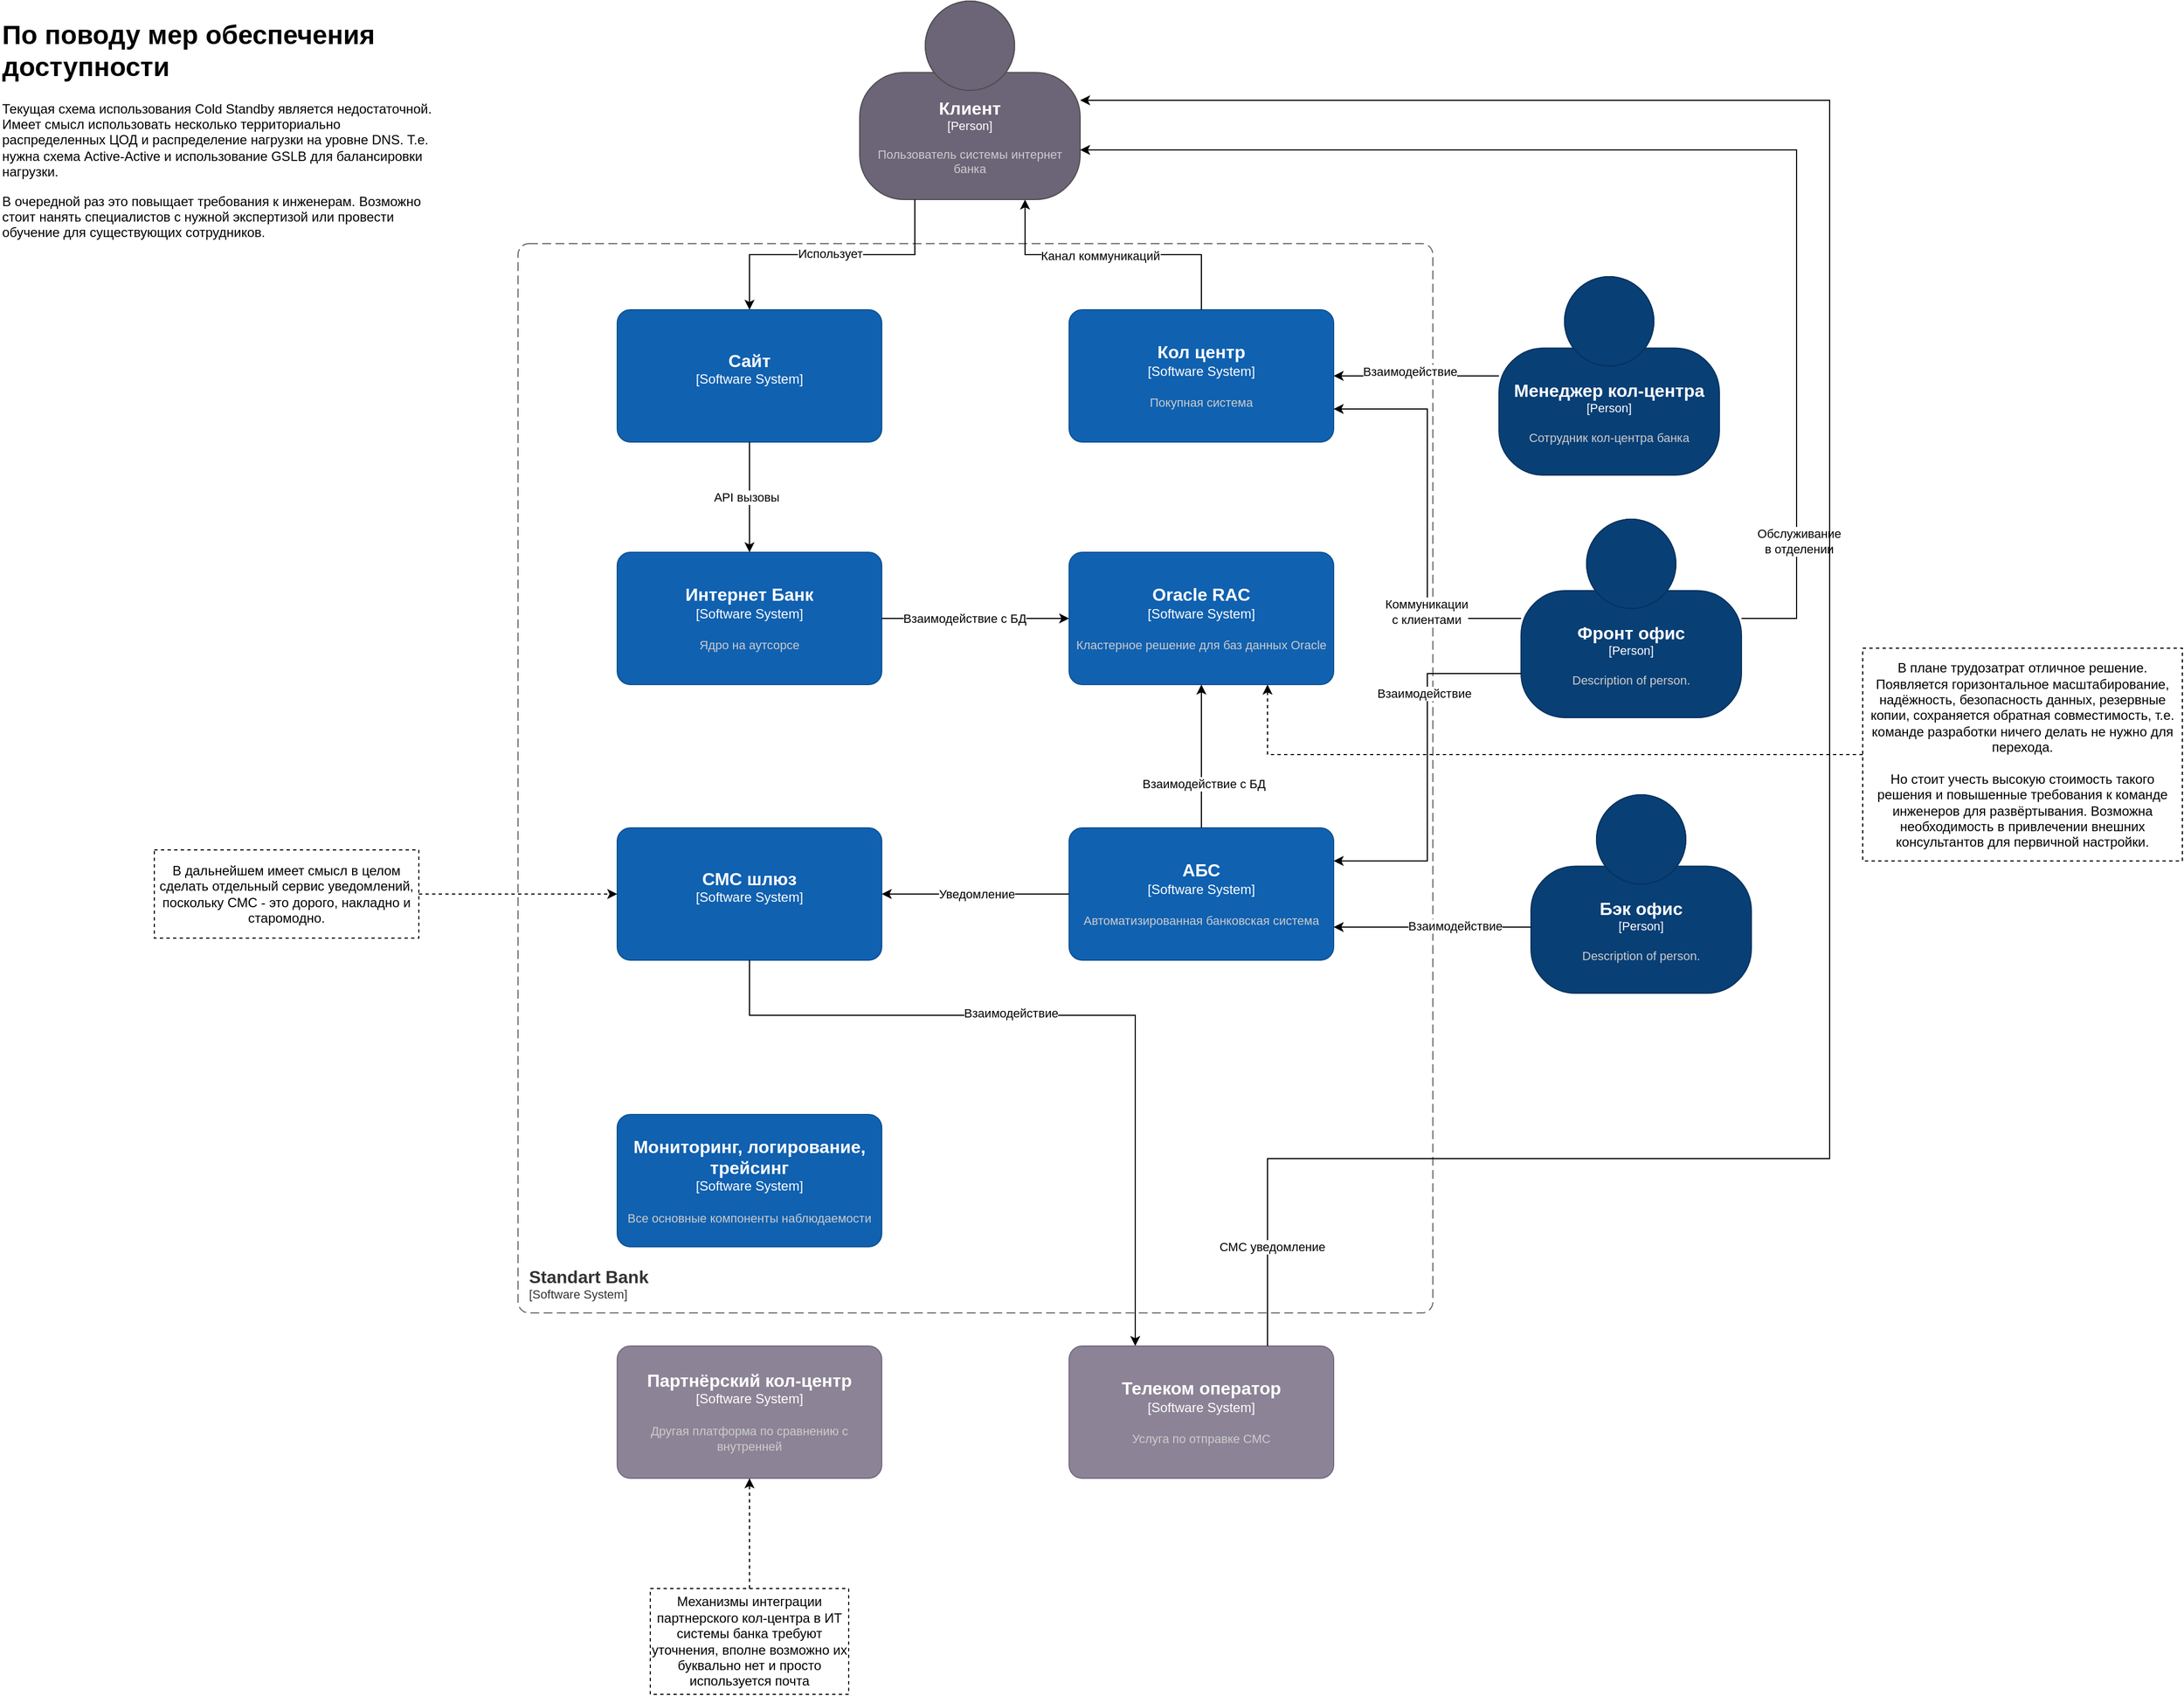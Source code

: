 <mxfile version="26.2.2" pages="2">
  <diagram name="C1" id="rXQmCZFCkTnwYPxRZtzK">
    <mxGraphModel dx="3346" dy="1273" grid="1" gridSize="10" guides="1" tooltips="1" connect="1" arrows="1" fold="1" page="1" pageScale="1" pageWidth="1169" pageHeight="827" math="0" shadow="0">
      <root>
        <mxCell id="0" />
        <mxCell id="1" parent="0" />
        <object placeholders="1" c4Name="Клиент" c4Type="Person" c4Description="Пользователь системы интернет банка" label="&lt;font style=&quot;font-size: 16px&quot;&gt;&lt;b&gt;%c4Name%&lt;/b&gt;&lt;/font&gt;&lt;div&gt;[%c4Type%]&lt;/div&gt;&lt;br&gt;&lt;div&gt;&lt;font style=&quot;font-size: 11px&quot;&gt;&lt;font color=&quot;#cccccc&quot;&gt;%c4Description%&lt;/font&gt;&lt;/div&gt;" id="N7DfTkjICDuPw6HVWsIA-1">
          <mxCell style="html=1;fontSize=11;dashed=0;whiteSpace=wrap;fillColor=#6C6477;strokeColor=#4D4D4D;fontColor=#ffffff;shape=mxgraph.c4.person2;align=center;metaEdit=1;points=[[0.5,0,0],[1,0.5,0],[1,0.75,0],[0.75,1,0],[0.5,1,0],[0.25,1,0],[0,0.75,0],[0,0.5,0]];resizable=0;" vertex="1" parent="1">
            <mxGeometry x="360" y="40" width="200" height="180" as="geometry" />
          </mxCell>
        </object>
        <object placeholders="1" c4Name="Менеджер кол-центра" c4Type="Person" c4Description="Сотрудник кол-центра банка" label="&lt;font style=&quot;font-size: 16px&quot;&gt;&lt;b&gt;%c4Name%&lt;/b&gt;&lt;/font&gt;&lt;div&gt;[%c4Type%]&lt;/div&gt;&lt;br&gt;&lt;div&gt;&lt;font style=&quot;font-size: 11px&quot;&gt;&lt;font color=&quot;#cccccc&quot;&gt;%c4Description%&lt;/font&gt;&lt;/div&gt;" id="N7DfTkjICDuPw6HVWsIA-2">
          <mxCell style="html=1;fontSize=11;dashed=0;whiteSpace=wrap;fillColor=#083F75;strokeColor=#06315C;fontColor=#ffffff;shape=mxgraph.c4.person2;align=center;metaEdit=1;points=[[0.5,0,0],[1,0.5,0],[1,0.75,0],[0.75,1,0],[0.5,1,0],[0.25,1,0],[0,0.75,0],[0,0.5,0]];resizable=0;" vertex="1" parent="1">
            <mxGeometry x="940" y="290" width="200" height="180" as="geometry" />
          </mxCell>
        </object>
        <object placeholders="1" c4Name="Фронт офис" c4Type="Person" c4Description="Description of person." label="&lt;font style=&quot;font-size: 16px&quot;&gt;&lt;b&gt;%c4Name%&lt;/b&gt;&lt;/font&gt;&lt;div&gt;[%c4Type%]&lt;/div&gt;&lt;br&gt;&lt;div&gt;&lt;font style=&quot;font-size: 11px&quot;&gt;&lt;font color=&quot;#cccccc&quot;&gt;%c4Description%&lt;/font&gt;&lt;/div&gt;" id="N7DfTkjICDuPw6HVWsIA-3">
          <mxCell style="html=1;fontSize=11;dashed=0;whiteSpace=wrap;fillColor=#083F75;strokeColor=#06315C;fontColor=#ffffff;shape=mxgraph.c4.person2;align=center;metaEdit=1;points=[[0.5,0,0],[1,0.5,0],[1,0.75,0],[0.75,1,0],[0.5,1,0],[0.25,1,0],[0,0.75,0],[0,0.5,0]];resizable=0;" vertex="1" parent="1">
            <mxGeometry x="960" y="510" width="200" height="180" as="geometry" />
          </mxCell>
        </object>
        <object placeholders="1" c4Name="Standart Bank" c4Type="SystemScopeBoundary" c4Application="Software System" label="&lt;font style=&quot;font-size: 16px&quot;&gt;&lt;b&gt;&lt;div style=&quot;text-align: left&quot;&gt;%c4Name%&lt;/div&gt;&lt;/b&gt;&lt;/font&gt;&lt;div style=&quot;text-align: left&quot;&gt;[%c4Application%]&lt;/div&gt;" id="N7DfTkjICDuPw6HVWsIA-4">
          <mxCell style="rounded=1;fontSize=11;whiteSpace=wrap;html=1;dashed=1;arcSize=20;fillColor=none;strokeColor=#666666;fontColor=#333333;labelBackgroundColor=none;align=left;verticalAlign=bottom;labelBorderColor=none;spacingTop=0;spacing=10;dashPattern=8 4;metaEdit=1;rotatable=0;perimeter=rectanglePerimeter;noLabel=0;labelPadding=0;allowArrows=0;connectable=0;expand=0;recursiveResize=0;editable=1;pointerEvents=0;absoluteArcSize=1;points=[[0.25,0,0],[0.5,0,0],[0.75,0,0],[1,0.25,0],[1,0.5,0],[1,0.75,0],[0.75,1,0],[0.5,1,0],[0.25,1,0],[0,0.75,0],[0,0.5,0],[0,0.25,0]];" vertex="1" parent="1">
            <mxGeometry x="50" y="260" width="830" height="970" as="geometry" />
          </mxCell>
        </object>
        <object placeholders="1" c4Name="Интернет Банк" c4Type="Software System" c4Description="Ядро на аутсорсе" label="&lt;font style=&quot;font-size: 16px&quot;&gt;&lt;b&gt;%c4Name%&lt;/b&gt;&lt;/font&gt;&lt;div&gt;[%c4Type%]&lt;/div&gt;&lt;br&gt;&lt;div&gt;&lt;font style=&quot;font-size: 11px&quot;&gt;&lt;font color=&quot;#cccccc&quot;&gt;%c4Description%&lt;/font&gt;&lt;/div&gt;" id="N7DfTkjICDuPw6HVWsIA-5">
          <mxCell style="rounded=1;whiteSpace=wrap;html=1;labelBackgroundColor=none;fillColor=#1061B0;fontColor=#ffffff;align=center;arcSize=10;strokeColor=#0D5091;metaEdit=1;resizable=0;points=[[0.25,0,0],[0.5,0,0],[0.75,0,0],[1,0.25,0],[1,0.5,0],[1,0.75,0],[0.75,1,0],[0.5,1,0],[0.25,1,0],[0,0.75,0],[0,0.5,0],[0,0.25,0]];" vertex="1" parent="1">
            <mxGeometry x="140" y="540" width="240" height="120" as="geometry" />
          </mxCell>
        </object>
        <object placeholders="1" c4Name="АБС" c4Type="Software System" c4Description="Автоматизированная банковская система" label="&lt;font style=&quot;font-size: 16px&quot;&gt;&lt;b&gt;%c4Name%&lt;/b&gt;&lt;/font&gt;&lt;div&gt;[%c4Type%]&lt;/div&gt;&lt;br&gt;&lt;div&gt;&lt;font style=&quot;font-size: 11px&quot;&gt;&lt;font color=&quot;#cccccc&quot;&gt;%c4Description%&lt;/font&gt;&lt;/div&gt;" id="N7DfTkjICDuPw6HVWsIA-6">
          <mxCell style="rounded=1;whiteSpace=wrap;html=1;labelBackgroundColor=none;fillColor=#1061B0;fontColor=#ffffff;align=center;arcSize=10;strokeColor=#0D5091;metaEdit=1;resizable=0;points=[[0.25,0,0],[0.5,0,0],[0.75,0,0],[1,0.25,0],[1,0.5,0],[1,0.75,0],[0.75,1,0],[0.5,1,0],[0.25,1,0],[0,0.75,0],[0,0.5,0],[0,0.25,0]];" vertex="1" parent="1">
            <mxGeometry x="550" y="790" width="240" height="120" as="geometry" />
          </mxCell>
        </object>
        <object placeholders="1" c4Name="Кол центр" c4Type="Software System" c4Description="Покупная система" label="&lt;font style=&quot;font-size: 16px&quot;&gt;&lt;b&gt;%c4Name%&lt;/b&gt;&lt;/font&gt;&lt;div&gt;[%c4Type%]&lt;/div&gt;&lt;br&gt;&lt;div&gt;&lt;font style=&quot;font-size: 11px&quot;&gt;&lt;font color=&quot;#cccccc&quot;&gt;%c4Description%&lt;/font&gt;&lt;/div&gt;" id="N7DfTkjICDuPw6HVWsIA-7">
          <mxCell style="rounded=1;whiteSpace=wrap;html=1;labelBackgroundColor=none;fillColor=#1061B0;fontColor=#ffffff;align=center;arcSize=10;strokeColor=#0D5091;metaEdit=1;resizable=0;points=[[0.25,0,0],[0.5,0,0],[0.75,0,0],[1,0.25,0],[1,0.5,0],[1,0.75,0],[0.75,1,0],[0.5,1,0],[0.25,1,0],[0,0.75,0],[0,0.5,0],[0,0.25,0]];" vertex="1" parent="1">
            <mxGeometry x="550" y="320" width="240" height="120" as="geometry" />
          </mxCell>
        </object>
        <object placeholders="1" c4Name="Партнёрский кол-центр" c4Type="Software System" c4Description="Другая платформа по сравнению с внутренней" label="&lt;font style=&quot;font-size: 16px&quot;&gt;&lt;b&gt;%c4Name%&lt;/b&gt;&lt;/font&gt;&lt;div&gt;[%c4Type%]&lt;/div&gt;&lt;br&gt;&lt;div&gt;&lt;font style=&quot;font-size: 11px&quot;&gt;&lt;font color=&quot;#cccccc&quot;&gt;%c4Description%&lt;/font&gt;&lt;/div&gt;" id="N7DfTkjICDuPw6HVWsIA-8">
          <mxCell style="rounded=1;whiteSpace=wrap;html=1;labelBackgroundColor=none;fillColor=#8C8496;fontColor=#ffffff;align=center;arcSize=10;strokeColor=#736782;metaEdit=1;resizable=0;points=[[0.25,0,0],[0.5,0,0],[0.75,0,0],[1,0.25,0],[1,0.5,0],[1,0.75,0],[0.75,1,0],[0.5,1,0],[0.25,1,0],[0,0.75,0],[0,0.5,0],[0,0.25,0]];" vertex="1" parent="1">
            <mxGeometry x="140" y="1260" width="240" height="120" as="geometry" />
          </mxCell>
        </object>
        <object placeholders="1" c4Name="Телеком оператор" c4Type="Software System" c4Description="Услуга по отправке СМС" label="&lt;font style=&quot;font-size: 16px&quot;&gt;&lt;b&gt;%c4Name%&lt;/b&gt;&lt;/font&gt;&lt;div&gt;[%c4Type%]&lt;/div&gt;&lt;br&gt;&lt;div&gt;&lt;font style=&quot;font-size: 11px&quot;&gt;&lt;font color=&quot;#cccccc&quot;&gt;%c4Description%&lt;/font&gt;&lt;/div&gt;" id="N7DfTkjICDuPw6HVWsIA-9">
          <mxCell style="rounded=1;whiteSpace=wrap;html=1;labelBackgroundColor=none;fillColor=#8C8496;fontColor=#ffffff;align=center;arcSize=10;strokeColor=#736782;metaEdit=1;resizable=0;points=[[0.25,0,0],[0.5,0,0],[0.75,0,0],[1,0.25,0],[1,0.5,0],[1,0.75,0],[0.75,1,0],[0.5,1,0],[0.25,1,0],[0,0.75,0],[0,0.5,0],[0,0.25,0]];" vertex="1" parent="1">
            <mxGeometry x="550" y="1260" width="240" height="120" as="geometry" />
          </mxCell>
        </object>
        <object placeholders="1" c4Name="СМС шлюз" c4Type="Software System" c4Description="" label="&lt;font style=&quot;font-size: 16px&quot;&gt;&lt;b&gt;%c4Name%&lt;/b&gt;&lt;/font&gt;&lt;div&gt;[%c4Type%]&lt;/div&gt;&lt;br&gt;&lt;div&gt;&lt;font style=&quot;font-size: 11px&quot;&gt;&lt;font color=&quot;#cccccc&quot;&gt;%c4Description%&lt;/font&gt;&lt;/div&gt;" id="N7DfTkjICDuPw6HVWsIA-11">
          <mxCell style="rounded=1;whiteSpace=wrap;html=1;labelBackgroundColor=none;fillColor=#1061B0;fontColor=#ffffff;align=center;arcSize=10;strokeColor=#0D5091;metaEdit=1;resizable=0;points=[[0.25,0,0],[0.5,0,0],[0.75,0,0],[1,0.25,0],[1,0.5,0],[1,0.75,0],[0.75,1,0],[0.5,1,0],[0.25,1,0],[0,0.75,0],[0,0.5,0],[0,0.25,0]];" vertex="1" parent="1">
            <mxGeometry x="140" y="790" width="240" height="120" as="geometry" />
          </mxCell>
        </object>
        <object placeholders="1" c4Name="Сайт" c4Type="Software System" c4Description="" label="&lt;font style=&quot;font-size: 16px&quot;&gt;&lt;b&gt;%c4Name%&lt;/b&gt;&lt;/font&gt;&lt;div&gt;[%c4Type%]&lt;/div&gt;&lt;br&gt;&lt;div&gt;&lt;font style=&quot;font-size: 11px&quot;&gt;&lt;font color=&quot;#cccccc&quot;&gt;%c4Description%&lt;/font&gt;&lt;/div&gt;" id="N7DfTkjICDuPw6HVWsIA-13">
          <mxCell style="rounded=1;whiteSpace=wrap;html=1;labelBackgroundColor=none;fillColor=#1061B0;fontColor=#ffffff;align=center;arcSize=10;strokeColor=#0D5091;metaEdit=1;resizable=0;points=[[0.25,0,0],[0.5,0,0],[0.75,0,0],[1,0.25,0],[1,0.5,0],[1,0.75,0],[0.75,1,0],[0.5,1,0],[0.25,1,0],[0,0.75,0],[0,0.5,0],[0,0.25,0]];" vertex="1" parent="1">
            <mxGeometry x="140" y="320" width="240" height="120" as="geometry" />
          </mxCell>
        </object>
        <mxCell id="N7DfTkjICDuPw6HVWsIA-14" style="edgeStyle=orthogonalEdgeStyle;rounded=0;orthogonalLoop=1;jettySize=auto;html=1;entryX=0;entryY=0.5;entryDx=0;entryDy=0;entryPerimeter=0;" edge="1" parent="1" source="N7DfTkjICDuPw6HVWsIA-5" target="SzUtMaSxSGTat92QCDAJ-1">
          <mxGeometry relative="1" as="geometry" />
        </mxCell>
        <mxCell id="N7DfTkjICDuPw6HVWsIA-37" value="Взаимодействие с БД" style="edgeLabel;html=1;align=center;verticalAlign=middle;resizable=0;points=[];" vertex="1" connectable="0" parent="N7DfTkjICDuPw6HVWsIA-14">
          <mxGeometry x="-0.125" relative="1" as="geometry">
            <mxPoint as="offset" />
          </mxGeometry>
        </mxCell>
        <mxCell id="N7DfTkjICDuPw6HVWsIA-15" style="edgeStyle=orthogonalEdgeStyle;rounded=0;orthogonalLoop=1;jettySize=auto;html=1;entryX=0.5;entryY=0;entryDx=0;entryDy=0;entryPerimeter=0;exitX=0.25;exitY=1;exitDx=0;exitDy=0;exitPerimeter=0;" edge="1" parent="1" source="N7DfTkjICDuPw6HVWsIA-1" target="N7DfTkjICDuPw6HVWsIA-13">
          <mxGeometry relative="1" as="geometry" />
        </mxCell>
        <mxCell id="N7DfTkjICDuPw6HVWsIA-39" value="Использует" style="edgeLabel;html=1;align=center;verticalAlign=middle;resizable=0;points=[];" vertex="1" connectable="0" parent="N7DfTkjICDuPw6HVWsIA-15">
          <mxGeometry x="0.016" y="-1" relative="1" as="geometry">
            <mxPoint as="offset" />
          </mxGeometry>
        </mxCell>
        <mxCell id="N7DfTkjICDuPw6HVWsIA-17" style="edgeStyle=orthogonalEdgeStyle;rounded=0;orthogonalLoop=1;jettySize=auto;html=1;entryX=1;entryY=0.5;entryDx=0;entryDy=0;entryPerimeter=0;exitX=0;exitY=0.5;exitDx=0;exitDy=0;exitPerimeter=0;" edge="1" parent="1" source="N7DfTkjICDuPw6HVWsIA-6" target="N7DfTkjICDuPw6HVWsIA-11">
          <mxGeometry relative="1" as="geometry" />
        </mxCell>
        <mxCell id="N7DfTkjICDuPw6HVWsIA-33" value="Уведомление" style="edgeLabel;html=1;align=center;verticalAlign=middle;resizable=0;points=[];" vertex="1" connectable="0" parent="N7DfTkjICDuPw6HVWsIA-17">
          <mxGeometry x="-0.009" relative="1" as="geometry">
            <mxPoint as="offset" />
          </mxGeometry>
        </mxCell>
        <object placeholders="1" c4Name="Бэк офис" c4Type="Person" c4Description="Description of person." label="&lt;font style=&quot;font-size: 16px&quot;&gt;&lt;b&gt;%c4Name%&lt;/b&gt;&lt;/font&gt;&lt;div&gt;[%c4Type%]&lt;/div&gt;&lt;br&gt;&lt;div&gt;&lt;font style=&quot;font-size: 11px&quot;&gt;&lt;font color=&quot;#cccccc&quot;&gt;%c4Description%&lt;/font&gt;&lt;/div&gt;" id="N7DfTkjICDuPw6HVWsIA-18">
          <mxCell style="html=1;fontSize=11;dashed=0;whiteSpace=wrap;fillColor=#083F75;strokeColor=#06315C;fontColor=#ffffff;shape=mxgraph.c4.person2;align=center;metaEdit=1;points=[[0.5,0,0],[1,0.5,0],[1,0.75,0],[0.75,1,0],[0.5,1,0],[0.25,1,0],[0,0.75,0],[0,0.5,0]];resizable=0;" vertex="1" parent="1">
            <mxGeometry x="969" y="760" width="200" height="180" as="geometry" />
          </mxCell>
        </object>
        <mxCell id="N7DfTkjICDuPw6HVWsIA-19" style="edgeStyle=orthogonalEdgeStyle;rounded=0;orthogonalLoop=1;jettySize=auto;html=1;entryX=1;entryY=0.5;entryDx=0;entryDy=0;entryPerimeter=0;" edge="1" parent="1" source="N7DfTkjICDuPw6HVWsIA-2" target="N7DfTkjICDuPw6HVWsIA-7">
          <mxGeometry relative="1" as="geometry" />
        </mxCell>
        <mxCell id="N7DfTkjICDuPw6HVWsIA-35" value="Взаимодействие" style="edgeLabel;html=1;align=center;verticalAlign=middle;resizable=0;points=[];" vertex="1" connectable="0" parent="N7DfTkjICDuPw6HVWsIA-19">
          <mxGeometry x="0.08" y="-4" relative="1" as="geometry">
            <mxPoint as="offset" />
          </mxGeometry>
        </mxCell>
        <mxCell id="N7DfTkjICDuPw6HVWsIA-20" style="edgeStyle=orthogonalEdgeStyle;rounded=0;orthogonalLoop=1;jettySize=auto;html=1;entryX=0.75;entryY=1;entryDx=0;entryDy=0;entryPerimeter=0;" edge="1" parent="1" source="N7DfTkjICDuPw6HVWsIA-7" target="N7DfTkjICDuPw6HVWsIA-1">
          <mxGeometry relative="1" as="geometry" />
        </mxCell>
        <mxCell id="N7DfTkjICDuPw6HVWsIA-38" value="Канал коммуникаций" style="edgeLabel;html=1;align=center;verticalAlign=middle;resizable=0;points=[];" vertex="1" connectable="0" parent="N7DfTkjICDuPw6HVWsIA-20">
          <mxGeometry x="0.092" y="1" relative="1" as="geometry">
            <mxPoint as="offset" />
          </mxGeometry>
        </mxCell>
        <mxCell id="N7DfTkjICDuPw6HVWsIA-21" style="edgeStyle=orthogonalEdgeStyle;rounded=0;orthogonalLoop=1;jettySize=auto;html=1;entryX=0.25;entryY=0;entryDx=0;entryDy=0;entryPerimeter=0;" edge="1" parent="1" source="N7DfTkjICDuPw6HVWsIA-11" target="N7DfTkjICDuPw6HVWsIA-9">
          <mxGeometry relative="1" as="geometry">
            <Array as="points">
              <mxPoint x="260" y="960" />
              <mxPoint x="610" y="960" />
            </Array>
          </mxGeometry>
        </mxCell>
        <mxCell id="N7DfTkjICDuPw6HVWsIA-34" value="Взаимодействие" style="edgeLabel;html=1;align=center;verticalAlign=middle;resizable=0;points=[];" vertex="1" connectable="0" parent="N7DfTkjICDuPw6HVWsIA-21">
          <mxGeometry x="-0.181" y="2" relative="1" as="geometry">
            <mxPoint as="offset" />
          </mxGeometry>
        </mxCell>
        <mxCell id="N7DfTkjICDuPw6HVWsIA-22" style="edgeStyle=orthogonalEdgeStyle;rounded=0;orthogonalLoop=1;jettySize=auto;html=1;entryX=1;entryY=0.75;entryDx=0;entryDy=0;entryPerimeter=0;" edge="1" parent="1" source="N7DfTkjICDuPw6HVWsIA-18" target="N7DfTkjICDuPw6HVWsIA-6">
          <mxGeometry relative="1" as="geometry">
            <Array as="points">
              <mxPoint x="930" y="880" />
              <mxPoint x="930" y="880" />
            </Array>
          </mxGeometry>
        </mxCell>
        <mxCell id="N7DfTkjICDuPw6HVWsIA-36" value="Взаимодействие" style="edgeLabel;html=1;align=center;verticalAlign=middle;resizable=0;points=[];" vertex="1" connectable="0" parent="N7DfTkjICDuPw6HVWsIA-22">
          <mxGeometry x="0.35" y="-1" relative="1" as="geometry">
            <mxPoint x="52" as="offset" />
          </mxGeometry>
        </mxCell>
        <mxCell id="N7DfTkjICDuPw6HVWsIA-23" style="edgeStyle=orthogonalEdgeStyle;rounded=0;orthogonalLoop=1;jettySize=auto;html=1;entryX=1;entryY=0.75;entryDx=0;entryDy=0;entryPerimeter=0;" edge="1" parent="1" source="N7DfTkjICDuPw6HVWsIA-3" target="N7DfTkjICDuPw6HVWsIA-7">
          <mxGeometry relative="1" as="geometry" />
        </mxCell>
        <mxCell id="N7DfTkjICDuPw6HVWsIA-30" value="Коммуникации &lt;br&gt;с клиентами" style="edgeLabel;html=1;align=center;verticalAlign=middle;resizable=0;points=[];" vertex="1" connectable="0" parent="N7DfTkjICDuPw6HVWsIA-23">
          <mxGeometry x="-0.491" y="1" relative="1" as="geometry">
            <mxPoint as="offset" />
          </mxGeometry>
        </mxCell>
        <mxCell id="N7DfTkjICDuPw6HVWsIA-24" style="edgeStyle=orthogonalEdgeStyle;rounded=0;orthogonalLoop=1;jettySize=auto;html=1;entryX=1;entryY=0.75;entryDx=0;entryDy=0;entryPerimeter=0;" edge="1" parent="1" source="N7DfTkjICDuPw6HVWsIA-3" target="N7DfTkjICDuPw6HVWsIA-1">
          <mxGeometry relative="1" as="geometry">
            <Array as="points">
              <mxPoint x="1210" y="600" />
              <mxPoint x="1210" y="175" />
            </Array>
          </mxGeometry>
        </mxCell>
        <mxCell id="N7DfTkjICDuPw6HVWsIA-29" value="Обслуживание &lt;br&gt;в отделении" style="edgeLabel;html=1;align=center;verticalAlign=middle;resizable=0;points=[];" vertex="1" connectable="0" parent="N7DfTkjICDuPw6HVWsIA-24">
          <mxGeometry x="-0.786" y="-2" relative="1" as="geometry">
            <mxPoint as="offset" />
          </mxGeometry>
        </mxCell>
        <mxCell id="N7DfTkjICDuPw6HVWsIA-25" style="edgeStyle=orthogonalEdgeStyle;rounded=0;orthogonalLoop=1;jettySize=auto;html=1;entryX=0.5;entryY=0;entryDx=0;entryDy=0;entryPerimeter=0;" edge="1" parent="1" source="N7DfTkjICDuPw6HVWsIA-13" target="N7DfTkjICDuPw6HVWsIA-5">
          <mxGeometry relative="1" as="geometry" />
        </mxCell>
        <mxCell id="N7DfTkjICDuPw6HVWsIA-40" value="API вызовы" style="edgeLabel;html=1;align=center;verticalAlign=middle;resizable=0;points=[];" vertex="1" connectable="0" parent="N7DfTkjICDuPw6HVWsIA-25">
          <mxGeometry y="-3" relative="1" as="geometry">
            <mxPoint as="offset" />
          </mxGeometry>
        </mxCell>
        <mxCell id="N7DfTkjICDuPw6HVWsIA-26" style="edgeStyle=orthogonalEdgeStyle;rounded=0;orthogonalLoop=1;jettySize=auto;html=1;entryX=1;entryY=0.25;entryDx=0;entryDy=0;entryPerimeter=0;" edge="1" parent="1" source="N7DfTkjICDuPw6HVWsIA-3" target="N7DfTkjICDuPw6HVWsIA-6">
          <mxGeometry relative="1" as="geometry">
            <Array as="points">
              <mxPoint x="875" y="650" />
              <mxPoint x="875" y="820" />
            </Array>
          </mxGeometry>
        </mxCell>
        <mxCell id="N7DfTkjICDuPw6HVWsIA-31" value="Взаимодействие" style="edgeLabel;html=1;align=center;verticalAlign=middle;resizable=0;points=[];" vertex="1" connectable="0" parent="N7DfTkjICDuPw6HVWsIA-26">
          <mxGeometry x="-0.397" y="-3" relative="1" as="geometry">
            <mxPoint as="offset" />
          </mxGeometry>
        </mxCell>
        <mxCell id="N7DfTkjICDuPw6HVWsIA-27" style="edgeStyle=orthogonalEdgeStyle;rounded=0;orthogonalLoop=1;jettySize=auto;html=1;entryX=1;entryY=0.5;entryDx=0;entryDy=0;entryPerimeter=0;exitX=0.75;exitY=0;exitDx=0;exitDy=0;exitPerimeter=0;" edge="1" parent="1" source="N7DfTkjICDuPw6HVWsIA-9" target="N7DfTkjICDuPw6HVWsIA-1">
          <mxGeometry relative="1" as="geometry">
            <Array as="points">
              <mxPoint x="730" y="1090" />
              <mxPoint x="1240" y="1090" />
              <mxPoint x="1240" y="130" />
            </Array>
          </mxGeometry>
        </mxCell>
        <mxCell id="N7DfTkjICDuPw6HVWsIA-32" value="СМС уведомление" style="edgeLabel;html=1;align=center;verticalAlign=middle;resizable=0;points=[];" vertex="1" connectable="0" parent="N7DfTkjICDuPw6HVWsIA-27">
          <mxGeometry x="-0.85" y="-3" relative="1" as="geometry">
            <mxPoint y="77" as="offset" />
          </mxGeometry>
        </mxCell>
        <object placeholders="1" c4Name="Oracle RAC" c4Type="Software System" c4Description="Кластерное решение для баз данных Oracle" label="&lt;font style=&quot;font-size: 16px&quot;&gt;&lt;b&gt;%c4Name%&lt;/b&gt;&lt;/font&gt;&lt;div&gt;[%c4Type%]&lt;/div&gt;&lt;br&gt;&lt;div&gt;&lt;font style=&quot;font-size: 11px&quot;&gt;&lt;font color=&quot;#cccccc&quot;&gt;%c4Description%&lt;/font&gt;&lt;/div&gt;" id="SzUtMaSxSGTat92QCDAJ-1">
          <mxCell style="rounded=1;whiteSpace=wrap;html=1;labelBackgroundColor=none;fillColor=#1061B0;fontColor=#ffffff;align=center;arcSize=10;strokeColor=#0D5091;metaEdit=1;resizable=0;points=[[0.25,0,0],[0.5,0,0],[0.75,0,0],[1,0.25,0],[1,0.5,0],[1,0.75,0],[0.75,1,0],[0.5,1,0],[0.25,1,0],[0,0.75,0],[0,0.5,0],[0,0.25,0]];" vertex="1" parent="1">
            <mxGeometry x="550" y="540" width="240" height="120" as="geometry" />
          </mxCell>
        </object>
        <mxCell id="SzUtMaSxSGTat92QCDAJ-2" style="edgeStyle=orthogonalEdgeStyle;rounded=0;orthogonalLoop=1;jettySize=auto;html=1;entryX=0.5;entryY=1;entryDx=0;entryDy=0;entryPerimeter=0;" edge="1" parent="1" source="N7DfTkjICDuPw6HVWsIA-6" target="SzUtMaSxSGTat92QCDAJ-1">
          <mxGeometry relative="1" as="geometry" />
        </mxCell>
        <mxCell id="SzUtMaSxSGTat92QCDAJ-4" value="Взаимодействие с БД" style="edgeLabel;html=1;align=center;verticalAlign=middle;resizable=0;points=[];" vertex="1" connectable="0" parent="SzUtMaSxSGTat92QCDAJ-2">
          <mxGeometry x="0.004" y="-2" relative="1" as="geometry">
            <mxPoint y="25" as="offset" />
          </mxGeometry>
        </mxCell>
        <mxCell id="SzUtMaSxSGTat92QCDAJ-5" value="Механизмы интеграции партнерского кол-центра в ИТ системы банка требуют уточнения, вполне возможно их буквально нет и просто используется почта" style="text;html=1;align=center;verticalAlign=middle;whiteSpace=wrap;rounded=0;strokeColor=default;dashed=1;" vertex="1" parent="1">
          <mxGeometry x="170" y="1480" width="180" height="96" as="geometry" />
        </mxCell>
        <mxCell id="SzUtMaSxSGTat92QCDAJ-6" style="edgeStyle=orthogonalEdgeStyle;rounded=0;orthogonalLoop=1;jettySize=auto;html=1;entryX=0.5;entryY=1;entryDx=0;entryDy=0;entryPerimeter=0;dashed=1;" edge="1" parent="1" source="SzUtMaSxSGTat92QCDAJ-5" target="N7DfTkjICDuPw6HVWsIA-8">
          <mxGeometry relative="1" as="geometry" />
        </mxCell>
        <mxCell id="SzUtMaSxSGTat92QCDAJ-7" value="В плане трудозатрат отличное решение. Появляется горизонтальное масштабирование, надёжность, безопасность данных, резервные копии, сохраняется обратная совместимость, т.е. команде разработки ничего делать не нужно для перехода.&lt;div&gt;&lt;br&gt;&lt;/div&gt;&lt;div&gt;Но стоит учесть высокую стоимость такого решения и повышенные требования к команде инженеров для развёртывания. Возможна необходимость в привлечении внешних консультантов для первичной настройки.&lt;/div&gt;" style="text;html=1;align=center;verticalAlign=middle;whiteSpace=wrap;rounded=0;strokeColor=default;dashed=1;" vertex="1" parent="1">
          <mxGeometry x="1270" y="627" width="290" height="193" as="geometry" />
        </mxCell>
        <mxCell id="SzUtMaSxSGTat92QCDAJ-8" style="edgeStyle=orthogonalEdgeStyle;rounded=0;orthogonalLoop=1;jettySize=auto;html=1;entryX=0.75;entryY=1;entryDx=0;entryDy=0;entryPerimeter=0;dashed=1;" edge="1" parent="1" source="SzUtMaSxSGTat92QCDAJ-7" target="SzUtMaSxSGTat92QCDAJ-1">
          <mxGeometry relative="1" as="geometry" />
        </mxCell>
        <mxCell id="SzUtMaSxSGTat92QCDAJ-9" value="В дальнейшем имеет смысл в целом сделать отдельный сервис уведомлений, поскольку СМС - это дорого, накладно и старомодно." style="text;html=1;align=center;verticalAlign=middle;whiteSpace=wrap;rounded=0;strokeColor=default;dashed=1;" vertex="1" parent="1">
          <mxGeometry x="-280" y="810" width="240" height="80" as="geometry" />
        </mxCell>
        <mxCell id="SzUtMaSxSGTat92QCDAJ-10" style="edgeStyle=orthogonalEdgeStyle;rounded=0;orthogonalLoop=1;jettySize=auto;html=1;entryX=0;entryY=0.5;entryDx=0;entryDy=0;entryPerimeter=0;dashed=1;" edge="1" parent="1" source="SzUtMaSxSGTat92QCDAJ-9" target="N7DfTkjICDuPw6HVWsIA-11">
          <mxGeometry relative="1" as="geometry" />
        </mxCell>
        <mxCell id="8bsUKu27YTY32ICm6L0n-1" value="&lt;h1 style=&quot;margin-top: 0px;&quot;&gt;По поводу мер обеспечения доступности&lt;/h1&gt;&lt;p&gt;Текущая схема использования Cold Standby является недостаточной. Имеет смысл использовать несколько территориально распределенных ЦОД и распределение нагрузки на уровне DNS. Т.е. нужна схема Active-Active и использование GSLB для балансировки нагрузки.&amp;nbsp;&lt;/p&gt;&lt;p&gt;&lt;span style=&quot;background-color: transparent; color: light-dark(rgb(0, 0, 0), rgb(255, 255, 255));&quot;&gt;В очередной раз это повыщает требования к инженерам. Возможно стоит нанять специалистов с нужной экспертизой или провести обучение для существующих сотрудников.&lt;/span&gt;&lt;/p&gt;" style="text;html=1;whiteSpace=wrap;overflow=hidden;rounded=0;" vertex="1" parent="1">
          <mxGeometry x="-420" y="50" width="400" height="280" as="geometry" />
        </mxCell>
        <object placeholders="1" c4Name="Мониторинг, логирование, трейсинг" c4Type="Software System" c4Description="Все основные компоненты наблюдаемости" label="&lt;font style=&quot;font-size: 16px&quot;&gt;&lt;b&gt;%c4Name%&lt;/b&gt;&lt;/font&gt;&lt;div&gt;[%c4Type%]&lt;/div&gt;&lt;br&gt;&lt;div&gt;&lt;font style=&quot;font-size: 11px&quot;&gt;&lt;font color=&quot;#cccccc&quot;&gt;%c4Description%&lt;/font&gt;&lt;/div&gt;" id="4XTuxI60or7l83Eq80wb-1">
          <mxCell style="rounded=1;whiteSpace=wrap;html=1;labelBackgroundColor=none;fillColor=#1061B0;fontColor=#ffffff;align=center;arcSize=10;strokeColor=#0D5091;metaEdit=1;resizable=0;points=[[0.25,0,0],[0.5,0,0],[0.75,0,0],[1,0.25,0],[1,0.5,0],[1,0.75,0],[0.75,1,0],[0.5,1,0],[0.25,1,0],[0,0.75,0],[0,0.5,0],[0,0.25,0]];" vertex="1" parent="1">
            <mxGeometry x="140" y="1050" width="240" height="120" as="geometry" />
          </mxCell>
        </object>
      </root>
    </mxGraphModel>
  </diagram>
  <diagram id="Zfm2aj9khHLkyDk7R275" name="C2">
    <mxGraphModel dx="1996" dy="484" grid="1" gridSize="10" guides="1" tooltips="1" connect="1" arrows="1" fold="1" page="1" pageScale="1" pageWidth="1169" pageHeight="827" math="0" shadow="0">
      <root>
        <mxCell id="0" />
        <mxCell id="1" parent="0" />
        <object placeholders="1" c4Name="Клиент" c4Type="Person" c4Description="Пользователь системы интернет банка" label="&lt;font style=&quot;font-size: 16px&quot;&gt;&lt;b&gt;%c4Name%&lt;/b&gt;&lt;/font&gt;&lt;div&gt;[%c4Type%]&lt;/div&gt;&lt;br&gt;&lt;div&gt;&lt;font style=&quot;font-size: 11px&quot;&gt;&lt;font color=&quot;#cccccc&quot;&gt;%c4Description%&lt;/font&gt;&lt;/div&gt;" id="xDdKFl7v-tcq0Z0Ji0Xj-1">
          <mxCell style="html=1;fontSize=11;dashed=0;whiteSpace=wrap;fillColor=#6C6477;strokeColor=#4D4D4D;fontColor=#ffffff;shape=mxgraph.c4.person2;align=center;metaEdit=1;points=[[0.5,0,0],[1,0.5,0],[1,0.75,0],[0.75,1,0],[0.5,1,0],[0.25,1,0],[0,0.75,0],[0,0.5,0]];resizable=0;" vertex="1" parent="1">
            <mxGeometry x="360" y="40" width="200" height="180" as="geometry" />
          </mxCell>
        </object>
        <object placeholders="1" c4Name="Менеджер кол-центра" c4Type="Person" c4Description="Сотрудник кол-центра банка" label="&lt;font style=&quot;font-size: 16px&quot;&gt;&lt;b&gt;%c4Name%&lt;/b&gt;&lt;/font&gt;&lt;div&gt;[%c4Type%]&lt;/div&gt;&lt;br&gt;&lt;div&gt;&lt;font style=&quot;font-size: 11px&quot;&gt;&lt;font color=&quot;#cccccc&quot;&gt;%c4Description%&lt;/font&gt;&lt;/div&gt;" id="xDdKFl7v-tcq0Z0Ji0Xj-2">
          <mxCell style="html=1;fontSize=11;dashed=0;whiteSpace=wrap;fillColor=#083F75;strokeColor=#06315C;fontColor=#ffffff;shape=mxgraph.c4.person2;align=center;metaEdit=1;points=[[0.5,0,0],[1,0.5,0],[1,0.75,0],[0.75,1,0],[0.5,1,0],[0.25,1,0],[0,0.75,0],[0,0.5,0]];resizable=0;" vertex="1" parent="1">
            <mxGeometry x="-290" y="100" width="200" height="180" as="geometry" />
          </mxCell>
        </object>
        <object placeholders="1" c4Name="Фронт офис" c4Type="Person" c4Description="Description of person." label="&lt;font style=&quot;font-size: 16px&quot;&gt;&lt;b&gt;%c4Name%&lt;/b&gt;&lt;/font&gt;&lt;div&gt;[%c4Type%]&lt;/div&gt;&lt;br&gt;&lt;div&gt;&lt;font style=&quot;font-size: 11px&quot;&gt;&lt;font color=&quot;#cccccc&quot;&gt;%c4Description%&lt;/font&gt;&lt;/div&gt;" id="xDdKFl7v-tcq0Z0Ji0Xj-3">
          <mxCell style="html=1;fontSize=11;dashed=0;whiteSpace=wrap;fillColor=#083F75;strokeColor=#06315C;fontColor=#ffffff;shape=mxgraph.c4.person2;align=center;metaEdit=1;points=[[0.5,0,0],[1,0.5,0],[1,0.75,0],[0.75,1,0],[0.5,1,0],[0.25,1,0],[0,0.75,0],[0,0.5,0]];resizable=0;" vertex="1" parent="1">
            <mxGeometry x="1720" y="1043" width="200" height="180" as="geometry" />
          </mxCell>
        </object>
        <object placeholders="1" c4Name="Standart Bank" c4Type="SystemScopeBoundary" c4Application="Software System" label="&lt;font style=&quot;font-size: 16px&quot;&gt;&lt;b&gt;&lt;div style=&quot;text-align: left&quot;&gt;%c4Name%&lt;/div&gt;&lt;/b&gt;&lt;/font&gt;&lt;div style=&quot;text-align: left&quot;&gt;[%c4Application%]&lt;/div&gt;" id="xDdKFl7v-tcq0Z0Ji0Xj-4">
          <mxCell style="rounded=1;fontSize=11;whiteSpace=wrap;html=1;dashed=1;arcSize=20;fillColor=none;strokeColor=#666666;fontColor=#333333;labelBackgroundColor=none;align=left;verticalAlign=bottom;labelBorderColor=none;spacingTop=0;spacing=10;dashPattern=8 4;metaEdit=1;rotatable=0;perimeter=rectanglePerimeter;noLabel=0;labelPadding=0;allowArrows=0;connectable=0;expand=0;recursiveResize=0;editable=1;pointerEvents=0;absoluteArcSize=1;points=[[0.25,0,0],[0.5,0,0],[0.75,0,0],[1,0.25,0],[1,0.5,0],[1,0.75,0],[0.75,1,0],[0.5,1,0],[0.25,1,0],[0,0.75,0],[0,0.5,0],[0,0.25,0]];" vertex="1" parent="1">
            <mxGeometry x="50" y="260" width="1630" height="740" as="geometry" />
          </mxCell>
        </object>
        <object placeholders="1" c4Name="Кол центр" c4Type="Software System" c4Description="Покупная система" label="&lt;font style=&quot;font-size: 16px&quot;&gt;&lt;b&gt;%c4Name%&lt;/b&gt;&lt;/font&gt;&lt;div&gt;[%c4Type%]&lt;/div&gt;&lt;br&gt;&lt;div&gt;&lt;font style=&quot;font-size: 11px&quot;&gt;&lt;font color=&quot;#cccccc&quot;&gt;%c4Description%&lt;/font&gt;&lt;/div&gt;" id="xDdKFl7v-tcq0Z0Ji0Xj-7">
          <mxCell style="rounded=1;whiteSpace=wrap;html=1;labelBackgroundColor=none;fillColor=#1061B0;fontColor=#ffffff;align=center;arcSize=10;strokeColor=#0D5091;metaEdit=1;resizable=0;points=[[0.25,0,0],[0.5,0,0],[0.75,0,0],[1,0.25,0],[1,0.5,0],[1,0.75,0],[0.75,1,0],[0.5,1,0],[0.25,1,0],[0,0.75,0],[0,0.5,0],[0,0.25,0]];" vertex="1" parent="1">
            <mxGeometry x="550" y="320" width="240" height="120" as="geometry" />
          </mxCell>
        </object>
        <object placeholders="1" c4Name="Партнёрский кол-центр" c4Type="Software System" c4Description="Другая платформа по сравнению с внутренней" label="&lt;font style=&quot;font-size: 16px&quot;&gt;&lt;b&gt;%c4Name%&lt;/b&gt;&lt;/font&gt;&lt;div&gt;[%c4Type%]&lt;/div&gt;&lt;br&gt;&lt;div&gt;&lt;font style=&quot;font-size: 11px&quot;&gt;&lt;font color=&quot;#cccccc&quot;&gt;%c4Description%&lt;/font&gt;&lt;/div&gt;" id="xDdKFl7v-tcq0Z0Ji0Xj-8">
          <mxCell style="rounded=1;whiteSpace=wrap;html=1;labelBackgroundColor=none;fillColor=#8C8496;fontColor=#ffffff;align=center;arcSize=10;strokeColor=#736782;metaEdit=1;resizable=0;points=[[0.25,0,0],[0.5,0,0],[0.75,0,0],[1,0.25,0],[1,0.5,0],[1,0.75,0],[0.75,1,0],[0.5,1,0],[0.25,1,0],[0,0.75,0],[0,0.5,0],[0,0.25,0]];" vertex="1" parent="1">
            <mxGeometry x="137" y="1325" width="240" height="120" as="geometry" />
          </mxCell>
        </object>
        <object placeholders="1" c4Name="Телеком оператор" c4Type="Software System" c4Description="Услуга по отправке СМС" label="&lt;font style=&quot;font-size: 16px&quot;&gt;&lt;b&gt;%c4Name%&lt;/b&gt;&lt;/font&gt;&lt;div&gt;[%c4Type%]&lt;/div&gt;&lt;br&gt;&lt;div&gt;&lt;font style=&quot;font-size: 11px&quot;&gt;&lt;font color=&quot;#cccccc&quot;&gt;%c4Description%&lt;/font&gt;&lt;/div&gt;" id="xDdKFl7v-tcq0Z0Ji0Xj-9">
          <mxCell style="rounded=1;whiteSpace=wrap;html=1;labelBackgroundColor=none;fillColor=#8C8496;fontColor=#ffffff;align=center;arcSize=10;strokeColor=#736782;metaEdit=1;resizable=0;points=[[0.25,0,0],[0.5,0,0],[0.75,0,0],[1,0.25,0],[1,0.5,0],[1,0.75,0],[0.75,1,0],[0.5,1,0],[0.25,1,0],[0,0.75,0],[0,0.5,0],[0,0.25,0]];" vertex="1" parent="1">
            <mxGeometry x="547" y="1325" width="240" height="120" as="geometry" />
          </mxCell>
        </object>
        <object placeholders="1" c4Name="СМС шлюз" c4Type="Software System" c4Description="Description of software system." label="&lt;font style=&quot;font-size: 16px&quot;&gt;&lt;b&gt;%c4Name%&lt;/b&gt;&lt;/font&gt;&lt;div&gt;[%c4Type%]&lt;/div&gt;&lt;br&gt;&lt;div&gt;&lt;font style=&quot;font-size: 11px&quot;&gt;&lt;font color=&quot;#cccccc&quot;&gt;%c4Description%&lt;/font&gt;&lt;/div&gt;" id="xDdKFl7v-tcq0Z0Ji0Xj-10">
          <mxCell style="rounded=1;whiteSpace=wrap;html=1;labelBackgroundColor=none;fillColor=#1061B0;fontColor=#ffffff;align=center;arcSize=10;strokeColor=#0D5091;metaEdit=1;resizable=0;points=[[0.25,0,0],[0.5,0,0],[0.75,0,0],[1,0.25,0],[1,0.5,0],[1,0.75,0],[0.75,1,0],[0.5,1,0],[0.25,1,0],[0,0.75,0],[0,0.5,0],[0,0.25,0]];" vertex="1" parent="1">
            <mxGeometry x="137" y="1085" width="240" height="120" as="geometry" />
          </mxCell>
        </object>
        <object placeholders="1" c4Name="Сайт" c4Type="Software System" c4Description="" label="&lt;font style=&quot;font-size: 16px&quot;&gt;&lt;b&gt;%c4Name%&lt;/b&gt;&lt;/font&gt;&lt;div&gt;[%c4Type%]&lt;/div&gt;&lt;br&gt;&lt;div&gt;&lt;font style=&quot;font-size: 11px&quot;&gt;&lt;font color=&quot;#cccccc&quot;&gt;%c4Description%&lt;/font&gt;&lt;/div&gt;" id="xDdKFl7v-tcq0Z0Ji0Xj-11">
          <mxCell style="rounded=1;whiteSpace=wrap;html=1;labelBackgroundColor=none;fillColor=#1061B0;fontColor=#ffffff;align=center;arcSize=10;strokeColor=#0D5091;metaEdit=1;resizable=0;points=[[0.25,0,0],[0.5,0,0],[0.75,0,0],[1,0.25,0],[1,0.5,0],[1,0.75,0],[0.75,1,0],[0.5,1,0],[0.25,1,0],[0,0.75,0],[0,0.5,0],[0,0.25,0]];" vertex="1" parent="1">
            <mxGeometry x="140" y="320" width="240" height="120" as="geometry" />
          </mxCell>
        </object>
        <mxCell id="xDdKFl7v-tcq0Z0Ji0Xj-14" style="edgeStyle=orthogonalEdgeStyle;rounded=0;orthogonalLoop=1;jettySize=auto;html=1;entryX=0.5;entryY=0;entryDx=0;entryDy=0;entryPerimeter=0;exitX=0.25;exitY=1;exitDx=0;exitDy=0;exitPerimeter=0;" edge="1" parent="1" source="xDdKFl7v-tcq0Z0Ji0Xj-1" target="xDdKFl7v-tcq0Z0Ji0Xj-11">
          <mxGeometry relative="1" as="geometry" />
        </mxCell>
        <mxCell id="xDdKFl7v-tcq0Z0Ji0Xj-15" value="Использует" style="edgeLabel;html=1;align=center;verticalAlign=middle;resizable=0;points=[];" vertex="1" connectable="0" parent="xDdKFl7v-tcq0Z0Ji0Xj-14">
          <mxGeometry x="0.016" y="-1" relative="1" as="geometry">
            <mxPoint as="offset" />
          </mxGeometry>
        </mxCell>
        <object placeholders="1" c4Name="Бэк офис" c4Type="Person" c4Description="Description of person." label="&lt;font style=&quot;font-size: 16px&quot;&gt;&lt;b&gt;%c4Name%&lt;/b&gt;&lt;/font&gt;&lt;div&gt;[%c4Type%]&lt;/div&gt;&lt;br&gt;&lt;div&gt;&lt;font style=&quot;font-size: 11px&quot;&gt;&lt;font color=&quot;#cccccc&quot;&gt;%c4Description%&lt;/font&gt;&lt;/div&gt;" id="xDdKFl7v-tcq0Z0Ji0Xj-18">
          <mxCell style="html=1;fontSize=11;dashed=0;whiteSpace=wrap;fillColor=#083F75;strokeColor=#06315C;fontColor=#ffffff;shape=mxgraph.c4.person2;align=center;metaEdit=1;points=[[0.5,0,0],[1,0.5,0],[1,0.75,0],[0.75,1,0],[0.5,1,0],[0.25,1,0],[0,0.75,0],[0,0.5,0]];resizable=0;" vertex="1" parent="1">
            <mxGeometry x="1910" y="490" width="200" height="180" as="geometry" />
          </mxCell>
        </object>
        <mxCell id="xDdKFl7v-tcq0Z0Ji0Xj-19" style="edgeStyle=orthogonalEdgeStyle;rounded=0;orthogonalLoop=1;jettySize=auto;html=1;entryX=0.5;entryY=1;entryDx=0;entryDy=0;entryPerimeter=0;" edge="1" parent="1" source="xDdKFl7v-tcq0Z0Ji0Xj-2" target="xDdKFl7v-tcq0Z0Ji0Xj-7">
          <mxGeometry relative="1" as="geometry">
            <Array as="points">
              <mxPoint x="-190" y="460" />
              <mxPoint x="670" y="460" />
            </Array>
          </mxGeometry>
        </mxCell>
        <mxCell id="xDdKFl7v-tcq0Z0Ji0Xj-20" value="Взаимодействие" style="edgeLabel;html=1;align=center;verticalAlign=middle;resizable=0;points=[];" vertex="1" connectable="0" parent="xDdKFl7v-tcq0Z0Ji0Xj-19">
          <mxGeometry x="0.08" y="-4" relative="1" as="geometry">
            <mxPoint x="-383" y="-134" as="offset" />
          </mxGeometry>
        </mxCell>
        <mxCell id="xDdKFl7v-tcq0Z0Ji0Xj-21" style="edgeStyle=orthogonalEdgeStyle;rounded=0;orthogonalLoop=1;jettySize=auto;html=1;entryX=0.75;entryY=1;entryDx=0;entryDy=0;entryPerimeter=0;" edge="1" parent="1" source="xDdKFl7v-tcq0Z0Ji0Xj-7" target="xDdKFl7v-tcq0Z0Ji0Xj-1">
          <mxGeometry relative="1" as="geometry" />
        </mxCell>
        <mxCell id="xDdKFl7v-tcq0Z0Ji0Xj-22" value="Канал коммуникаций" style="edgeLabel;html=1;align=center;verticalAlign=middle;resizable=0;points=[];" vertex="1" connectable="0" parent="xDdKFl7v-tcq0Z0Ji0Xj-21">
          <mxGeometry x="0.092" y="1" relative="1" as="geometry">
            <mxPoint as="offset" />
          </mxGeometry>
        </mxCell>
        <mxCell id="xDdKFl7v-tcq0Z0Ji0Xj-23" style="edgeStyle=orthogonalEdgeStyle;rounded=0;orthogonalLoop=1;jettySize=auto;html=1;entryX=0.25;entryY=0;entryDx=0;entryDy=0;entryPerimeter=0;" edge="1" parent="1" source="xDdKFl7v-tcq0Z0Ji0Xj-10" target="xDdKFl7v-tcq0Z0Ji0Xj-9">
          <mxGeometry relative="1" as="geometry" />
        </mxCell>
        <mxCell id="xDdKFl7v-tcq0Z0Ji0Xj-24" value="Взаимодействие" style="edgeLabel;html=1;align=center;verticalAlign=middle;resizable=0;points=[];" vertex="1" connectable="0" parent="xDdKFl7v-tcq0Z0Ji0Xj-23">
          <mxGeometry x="-0.181" y="2" relative="1" as="geometry">
            <mxPoint as="offset" />
          </mxGeometry>
        </mxCell>
        <mxCell id="xDdKFl7v-tcq0Z0Ji0Xj-27" style="edgeStyle=orthogonalEdgeStyle;rounded=0;orthogonalLoop=1;jettySize=auto;html=1;entryX=1;entryY=0.5;entryDx=0;entryDy=0;entryPerimeter=0;" edge="1" parent="1" source="xDdKFl7v-tcq0Z0Ji0Xj-3" target="xDdKFl7v-tcq0Z0Ji0Xj-7">
          <mxGeometry relative="1" as="geometry">
            <Array as="points">
              <mxPoint x="1290" y="1133" />
              <mxPoint x="1290" y="380" />
            </Array>
          </mxGeometry>
        </mxCell>
        <mxCell id="xDdKFl7v-tcq0Z0Ji0Xj-28" value="Коммуникации &lt;br&gt;с клиентами" style="edgeLabel;html=1;align=center;verticalAlign=middle;resizable=0;points=[];" vertex="1" connectable="0" parent="xDdKFl7v-tcq0Z0Ji0Xj-27">
          <mxGeometry x="-0.491" y="1" relative="1" as="geometry">
            <mxPoint x="330" y="-1" as="offset" />
          </mxGeometry>
        </mxCell>
        <mxCell id="xDdKFl7v-tcq0Z0Ji0Xj-29" style="edgeStyle=orthogonalEdgeStyle;rounded=0;orthogonalLoop=1;jettySize=auto;html=1;entryX=1;entryY=0.75;entryDx=0;entryDy=0;entryPerimeter=0;" edge="1" parent="1" source="xDdKFl7v-tcq0Z0Ji0Xj-3" target="xDdKFl7v-tcq0Z0Ji0Xj-1">
          <mxGeometry relative="1" as="geometry">
            <Array as="points">
              <mxPoint x="1820" y="1020" />
              <mxPoint x="2370" y="1020" />
              <mxPoint x="2370" y="175" />
            </Array>
          </mxGeometry>
        </mxCell>
        <mxCell id="xDdKFl7v-tcq0Z0Ji0Xj-30" value="Обслуживание &lt;br&gt;в отделении" style="edgeLabel;html=1;align=center;verticalAlign=middle;resizable=0;points=[];" vertex="1" connectable="0" parent="xDdKFl7v-tcq0Z0Ji0Xj-29">
          <mxGeometry x="-0.786" y="-2" relative="1" as="geometry">
            <mxPoint as="offset" />
          </mxGeometry>
        </mxCell>
        <mxCell id="xDdKFl7v-tcq0Z0Ji0Xj-35" style="edgeStyle=orthogonalEdgeStyle;rounded=0;orthogonalLoop=1;jettySize=auto;html=1;entryX=1;entryY=0.5;entryDx=0;entryDy=0;entryPerimeter=0;exitX=0.75;exitY=0;exitDx=0;exitDy=0;exitPerimeter=0;" edge="1" parent="1" source="xDdKFl7v-tcq0Z0Ji0Xj-9" target="xDdKFl7v-tcq0Z0Ji0Xj-1">
          <mxGeometry relative="1" as="geometry">
            <Array as="points">
              <mxPoint x="727" y="1150" />
              <mxPoint x="1240" y="1150" />
              <mxPoint x="1240" y="130" />
            </Array>
          </mxGeometry>
        </mxCell>
        <mxCell id="xDdKFl7v-tcq0Z0Ji0Xj-36" value="СМС уведомление" style="edgeLabel;html=1;align=center;verticalAlign=middle;resizable=0;points=[];" vertex="1" connectable="0" parent="xDdKFl7v-tcq0Z0Ji0Xj-35">
          <mxGeometry x="-0.85" y="-3" relative="1" as="geometry">
            <mxPoint as="offset" />
          </mxGeometry>
        </mxCell>
        <object placeholders="1" c4Name="Интернет банк" c4Type="SystemScopeBoundary" c4Application="Software System" label="&lt;font style=&quot;font-size: 16px&quot;&gt;&lt;b&gt;&lt;div style=&quot;text-align: left&quot;&gt;%c4Name%&lt;/div&gt;&lt;/b&gt;&lt;/font&gt;&lt;div style=&quot;text-align: left&quot;&gt;[%c4Application%]&lt;/div&gt;" id="xDdKFl7v-tcq0Z0Ji0Xj-37">
          <mxCell style="rounded=1;fontSize=11;whiteSpace=wrap;html=1;dashed=1;arcSize=20;fillColor=none;strokeColor=#666666;fontColor=#333333;labelBackgroundColor=none;align=left;verticalAlign=bottom;labelBorderColor=none;spacingTop=0;spacing=10;dashPattern=8 4;metaEdit=1;rotatable=0;perimeter=rectanglePerimeter;noLabel=0;labelPadding=0;allowArrows=0;connectable=0;expand=0;recursiveResize=0;editable=1;pointerEvents=0;absoluteArcSize=1;points=[[0.25,0,0],[0.5,0,0],[0.75,0,0],[1,0.25,0],[1,0.5,0],[1,0.75,0],[0.75,1,0],[0.5,1,0],[0.25,1,0],[0,0.75,0],[0,0.5,0],[0,0.25,0]];" vertex="1" parent="1">
            <mxGeometry x="500" y="490" width="350" height="450" as="geometry" />
          </mxCell>
        </object>
        <object placeholders="1" c4Name="Автоматическая банковская система" c4Type="SystemScopeBoundary" c4Application="Software System" label="&lt;font style=&quot;font-size: 16px&quot;&gt;&lt;b&gt;&lt;div style=&quot;text-align: left&quot;&gt;%c4Name%&lt;/div&gt;&lt;/b&gt;&lt;/font&gt;&lt;div style=&quot;text-align: left&quot;&gt;[%c4Application%]&lt;/div&gt;" id="xDdKFl7v-tcq0Z0Ji0Xj-39">
          <mxCell style="rounded=1;fontSize=11;whiteSpace=wrap;html=1;dashed=1;arcSize=20;fillColor=none;strokeColor=#666666;fontColor=#333333;labelBackgroundColor=none;align=left;verticalAlign=bottom;labelBorderColor=none;spacingTop=0;spacing=10;dashPattern=8 4;metaEdit=1;rotatable=0;perimeter=rectanglePerimeter;noLabel=0;labelPadding=0;allowArrows=0;connectable=0;expand=0;recursiveResize=0;editable=1;pointerEvents=0;absoluteArcSize=1;points=[[0.25,0,0],[0.5,0,0],[0.75,0,0],[1,0.25,0],[1,0.5,0],[1,0.75,0],[0.75,1,0],[0.5,1,0],[0.25,1,0],[0,0.75,0],[0,0.5,0],[0,0.25,0]];" vertex="1" parent="1">
            <mxGeometry x="930" y="700" width="710" height="240" as="geometry" />
          </mxCell>
        </object>
        <object placeholders="1" c4Name="API Gateway" c4Type="Container" c4Technology="APISIX" c4Description="Description of container role/responsibility." label="&lt;font style=&quot;font-size: 16px&quot;&gt;&lt;b&gt;%c4Name%&lt;/b&gt;&lt;/font&gt;&lt;div&gt;[%c4Type%: %c4Technology%]&lt;/div&gt;&lt;br&gt;&lt;div&gt;&lt;font style=&quot;font-size: 11px&quot;&gt;&lt;font color=&quot;#E6E6E6&quot;&gt;%c4Description%&lt;/font&gt;&lt;/div&gt;" id="xDdKFl7v-tcq0Z0Ji0Xj-40">
          <mxCell style="rounded=1;whiteSpace=wrap;html=1;fontSize=11;labelBackgroundColor=none;fillColor=#23A2D9;fontColor=#ffffff;align=center;arcSize=10;strokeColor=#0E7DAD;metaEdit=1;resizable=0;points=[[0.25,0,0],[0.5,0,0],[0.75,0,0],[1,0.25,0],[1,0.5,0],[1,0.75,0],[0.75,1,0],[0.5,1,0],[0.25,1,0],[0,0.75,0],[0,0.5,0],[0,0.25,0]];" vertex="1" parent="1">
            <mxGeometry x="140" y="528" width="240" height="120" as="geometry" />
          </mxCell>
        </object>
        <object placeholders="1" c4Name="Legacy Интернет Банк" c4Type="Software System" c4Description="Старая реализация" label="&lt;font style=&quot;font-size: 16px&quot;&gt;&lt;b&gt;%c4Name%&lt;/b&gt;&lt;/font&gt;&lt;div&gt;[%c4Type%]&lt;/div&gt;&lt;br&gt;&lt;div&gt;&lt;font style=&quot;font-size: 11px&quot;&gt;&lt;font color=&quot;#cccccc&quot;&gt;%c4Description%&lt;/font&gt;&lt;/div&gt;" id="xDdKFl7v-tcq0Z0Ji0Xj-41">
          <mxCell style="rounded=1;whiteSpace=wrap;html=1;labelBackgroundColor=none;fillColor=#1061B0;fontColor=#ffffff;align=center;arcSize=10;strokeColor=#0D5091;metaEdit=1;resizable=0;points=[[0.25,0,0],[0.5,0,0],[0.75,0,0],[1,0.25,0],[1,0.5,0],[1,0.75,0],[0.75,1,0],[0.5,1,0],[0.25,1,0],[0,0.75,0],[0,0.5,0],[0,0.25,0]];" vertex="1" parent="1">
            <mxGeometry x="560" y="528" width="240" height="120" as="geometry" />
          </mxCell>
        </object>
        <object placeholders="1" c4Name="IAM" c4Type="Container" c4Technology="Keycloak" c4Description="AuthN/AuthZ" label="&lt;font style=&quot;font-size: 16px&quot;&gt;&lt;b&gt;%c4Name%&lt;/b&gt;&lt;/font&gt;&lt;div&gt;[%c4Type%: %c4Technology%]&lt;/div&gt;&lt;br&gt;&lt;div&gt;&lt;font style=&quot;font-size: 11px&quot;&gt;&lt;font color=&quot;#E6E6E6&quot;&gt;%c4Description%&lt;/font&gt;&lt;/div&gt;" id="xDdKFl7v-tcq0Z0Ji0Xj-42">
          <mxCell style="rounded=1;whiteSpace=wrap;html=1;fontSize=11;labelBackgroundColor=none;fillColor=#23A2D9;fontColor=#ffffff;align=center;arcSize=10;strokeColor=#0E7DAD;metaEdit=1;resizable=0;points=[[0.25,0,0],[0.5,0,0],[0.75,0,0],[1,0.25,0],[1,0.5,0],[1,0.75,0],[0.75,1,0],[0.5,1,0],[0.25,1,0],[0,0.75,0],[0,0.5,0],[0,0.25,0]];" vertex="1" parent="1">
            <mxGeometry x="140" y="707" width="240" height="120" as="geometry" />
          </mxCell>
        </object>
        <mxCell id="xDdKFl7v-tcq0Z0Ji0Xj-43" style="edgeStyle=orthogonalEdgeStyle;rounded=0;orthogonalLoop=1;jettySize=auto;html=1;entryX=0.5;entryY=0;entryDx=0;entryDy=0;entryPerimeter=0;" edge="1" parent="1" source="xDdKFl7v-tcq0Z0Ji0Xj-40" target="xDdKFl7v-tcq0Z0Ji0Xj-42">
          <mxGeometry relative="1" as="geometry" />
        </mxCell>
        <mxCell id="-zmdmKBO489XgDHY3_64-14" value="OpenID Connect" style="edgeLabel;html=1;align=center;verticalAlign=middle;resizable=0;points=[];" vertex="1" connectable="0" parent="xDdKFl7v-tcq0Z0Ji0Xj-43">
          <mxGeometry x="-0.063" y="4" relative="1" as="geometry">
            <mxPoint y="-1" as="offset" />
          </mxGeometry>
        </mxCell>
        <mxCell id="xDdKFl7v-tcq0Z0Ji0Xj-44" style="edgeStyle=orthogonalEdgeStyle;rounded=0;orthogonalLoop=1;jettySize=auto;html=1;entryX=0;entryY=0.5;entryDx=0;entryDy=0;entryPerimeter=0;" edge="1" parent="1" source="xDdKFl7v-tcq0Z0Ji0Xj-40" target="xDdKFl7v-tcq0Z0Ji0Xj-41">
          <mxGeometry relative="1" as="geometry" />
        </mxCell>
        <mxCell id="-zmdmKBO489XgDHY3_64-9" value="REST" style="edgeLabel;html=1;align=center;verticalAlign=middle;resizable=0;points=[];" vertex="1" connectable="0" parent="xDdKFl7v-tcq0Z0Ji0Xj-44">
          <mxGeometry x="-0.016" y="-2" relative="1" as="geometry">
            <mxPoint as="offset" />
          </mxGeometry>
        </mxCell>
        <object placeholders="1" c4Name="Сервис депозитов" c4Type="Container" c4Technology="e.g. Micronaut, etc." c4Description="Микросервис содержит функционал для работы с депозитами" label="&lt;font style=&quot;font-size: 16px&quot;&gt;&lt;b&gt;%c4Name%&lt;/b&gt;&lt;/font&gt;&lt;div&gt;[%c4Type%:&amp;nbsp;%c4Technology%]&lt;/div&gt;&lt;br&gt;&lt;div&gt;&lt;font style=&quot;font-size: 11px&quot;&gt;&lt;font color=&quot;#E6E6E6&quot;&gt;%c4Description%&lt;/font&gt;&lt;/div&gt;" id="xDdKFl7v-tcq0Z0Ji0Xj-45">
          <mxCell style="shape=hexagon;size=50;perimeter=hexagonPerimeter2;whiteSpace=wrap;html=1;fixedSize=1;rounded=1;labelBackgroundColor=none;fillColor=#23A2D9;fontSize=12;fontColor=#ffffff;align=center;strokeColor=#0E7DAD;metaEdit=1;points=[[0.5,0,0],[1,0.25,0],[1,0.5,0],[1,0.75,0],[0.5,1,0],[0,0.75,0],[0,0.5,0],[0,0.25,0]];resizable=0;" vertex="1" parent="1">
            <mxGeometry x="580" y="690" width="200" height="170" as="geometry" />
          </mxCell>
        </object>
        <mxCell id="Z2buCt_3wFcI3UqMt01c-1" style="edgeStyle=orthogonalEdgeStyle;rounded=0;orthogonalLoop=1;jettySize=auto;html=1;entryX=0;entryY=0.5;entryDx=0;entryDy=0;entryPerimeter=0;exitX=1;exitY=0.75;exitDx=0;exitDy=0;exitPerimeter=0;" edge="1" parent="1" source="xDdKFl7v-tcq0Z0Ji0Xj-40" target="xDdKFl7v-tcq0Z0Ji0Xj-45">
          <mxGeometry relative="1" as="geometry" />
        </mxCell>
        <mxCell id="-zmdmKBO489XgDHY3_64-10" value="REST" style="edgeLabel;html=1;align=center;verticalAlign=middle;resizable=0;points=[];" vertex="1" connectable="0" parent="Z2buCt_3wFcI3UqMt01c-1">
          <mxGeometry x="-0.734" y="1" relative="1" as="geometry">
            <mxPoint as="offset" />
          </mxGeometry>
        </mxCell>
        <mxCell id="Z2buCt_3wFcI3UqMt01c-2" value="Так же используется как Strangler Facade. Этого функционала не существовало до этого, поэтому удобно просто перекидывать соответствующие API вызовы на новый сервис" style="text;html=1;align=center;verticalAlign=middle;whiteSpace=wrap;rounded=0;strokeColor=default;dashed=1;" vertex="1" parent="1">
          <mxGeometry x="-370" y="538" width="300" height="100" as="geometry" />
        </mxCell>
        <mxCell id="Z2buCt_3wFcI3UqMt01c-3" style="edgeStyle=orthogonalEdgeStyle;rounded=0;orthogonalLoop=1;jettySize=auto;html=1;entryX=0;entryY=0.5;entryDx=0;entryDy=0;entryPerimeter=0;dashed=1;" edge="1" parent="1" source="Z2buCt_3wFcI3UqMt01c-2" target="xDdKFl7v-tcq0Z0Ji0Xj-40">
          <mxGeometry relative="1" as="geometry" />
        </mxCell>
        <object placeholders="1" c4Name="Брокер сообщений" c4Type="Container" c4Technology="Apache Kafka" c4Description="" label="&lt;font style=&quot;font-size: 16px&quot;&gt;&lt;b&gt;%c4Name%&lt;/b&gt;&lt;/font&gt;&lt;div&gt;[%c4Type%:&amp;nbsp;%c4Technology%]&lt;/div&gt;&lt;br&gt;&lt;div&gt;&lt;font style=&quot;font-size: 11px&quot;&gt;&lt;font color=&quot;#E6E6E6&quot;&gt;%c4Description%&lt;/font&gt;&lt;/div&gt;" id="Oz6aCCsp9HaCrQRABKmG-1">
          <mxCell style="shape=cylinder3;size=15;direction=south;whiteSpace=wrap;html=1;boundedLbl=1;rounded=0;labelBackgroundColor=none;fillColor=#23A2D9;fontSize=12;fontColor=#ffffff;align=center;strokeColor=#0E7DAD;metaEdit=1;points=[[0.5,0,0],[1,0.25,0],[1,0.5,0],[1,0.75,0],[0.5,1,0],[0,0.75,0],[0,0.5,0],[0,0.25,0]];resizable=0;" vertex="1" parent="1">
            <mxGeometry x="1350" y="518" width="240" height="120" as="geometry" />
          </mxCell>
        </object>
        <mxCell id="Oz6aCCsp9HaCrQRABKmG-2" value="Признаюсь Kafka тут очень на вырост. Пока просто чтобы она была в инфраструктуре. Ставить адаптеры перед каждым legacy модулем тоже можно, но это вносит много не совсем нужных изменений в систему.&lt;div&gt;&lt;br&gt;&lt;/div&gt;&lt;div&gt;Более того в текущих условиях необходимости в EDA не существует. Но неплохо иметь в виду брокер сообщений при проектировании сервисов из-за специфических требования, включая идемпотентность&lt;/div&gt;" style="text;html=1;align=center;verticalAlign=middle;whiteSpace=wrap;rounded=0;dashed=1;strokeColor=default;" vertex="1" parent="1">
          <mxGeometry x="1840" y="250" width="410" height="130" as="geometry" />
        </mxCell>
        <mxCell id="Oz6aCCsp9HaCrQRABKmG-3" style="edgeStyle=orthogonalEdgeStyle;rounded=0;orthogonalLoop=1;jettySize=auto;html=1;entryX=0.5;entryY=0;entryDx=0;entryDy=0;entryPerimeter=0;dashed=1;" edge="1" parent="1" source="Oz6aCCsp9HaCrQRABKmG-2" target="Oz6aCCsp9HaCrQRABKmG-1">
          <mxGeometry relative="1" as="geometry">
            <Array as="points">
              <mxPoint x="2045" y="440" />
              <mxPoint x="1710" y="440" />
              <mxPoint x="1710" y="578" />
            </Array>
          </mxGeometry>
        </mxCell>
        <object placeholders="1" c4Name="Кластер БД" c4Type="Container" c4Technology="Oracle RAC" c4Description="Высокодоступный кластер БД на базе технологий Oracle" label="&lt;font style=&quot;font-size: 16px&quot;&gt;&lt;b&gt;%c4Name%&lt;/b&gt;&lt;/font&gt;&lt;div&gt;[%c4Type%:&amp;nbsp;%c4Technology%]&lt;/div&gt;&lt;br&gt;&lt;div&gt;&lt;font style=&quot;font-size: 11px&quot;&gt;&lt;font color=&quot;#E6E6E6&quot;&gt;%c4Description%&lt;/font&gt;&lt;/div&gt;" id="Oz6aCCsp9HaCrQRABKmG-4">
          <mxCell style="shape=cylinder3;size=15;whiteSpace=wrap;html=1;boundedLbl=1;rounded=0;labelBackgroundColor=none;fillColor=#23A2D9;fontSize=12;fontColor=#ffffff;align=center;strokeColor=#0E7DAD;metaEdit=1;points=[[0.5,0,0],[1,0.25,0],[1,0.5,0],[1,0.75,0],[0.5,1,0],[0,0.75,0],[0,0.5,0],[0,0.25,0]];resizable=0;" vertex="1" parent="1">
            <mxGeometry x="980" y="518" width="240" height="120" as="geometry" />
          </mxCell>
        </object>
        <mxCell id="Oz6aCCsp9HaCrQRABKmG-5" style="edgeStyle=orthogonalEdgeStyle;rounded=0;orthogonalLoop=1;jettySize=auto;html=1;entryX=0;entryY=0.25;entryDx=0;entryDy=0;entryPerimeter=0;" edge="1" parent="1" source="xDdKFl7v-tcq0Z0Ji0Xj-41" target="Oz6aCCsp9HaCrQRABKmG-4">
          <mxGeometry relative="1" as="geometry" />
        </mxCell>
        <mxCell id="-zmdmKBO489XgDHY3_64-12" value="Клиент БД" style="edgeLabel;html=1;align=center;verticalAlign=middle;resizable=0;points=[];" vertex="1" connectable="0" parent="Oz6aCCsp9HaCrQRABKmG-5">
          <mxGeometry x="-0.43" y="2" relative="1" as="geometry">
            <mxPoint as="offset" />
          </mxGeometry>
        </mxCell>
        <mxCell id="Oz6aCCsp9HaCrQRABKmG-6" style="edgeStyle=orthogonalEdgeStyle;rounded=0;orthogonalLoop=1;jettySize=auto;html=1;entryX=0;entryY=0.75;entryDx=0;entryDy=0;entryPerimeter=0;" edge="1" parent="1" source="xDdKFl7v-tcq0Z0Ji0Xj-45" target="Oz6aCCsp9HaCrQRABKmG-4">
          <mxGeometry relative="1" as="geometry" />
        </mxCell>
        <mxCell id="-zmdmKBO489XgDHY3_64-11" value="Клиент БД" style="edgeLabel;html=1;align=center;verticalAlign=middle;resizable=0;points=[];" vertex="1" connectable="0" parent="Oz6aCCsp9HaCrQRABKmG-6">
          <mxGeometry x="-0.08" y="2" relative="1" as="geometry">
            <mxPoint y="1" as="offset" />
          </mxGeometry>
        </mxCell>
        <object placeholders="1" c4Name="Desktop клиент для АБС" c4Type="Container" c4Technology="Delphi" c4Description="GUI" label="&lt;font style=&quot;font-size: 16px&quot;&gt;&lt;b&gt;%c4Name%&lt;/b&gt;&lt;/font&gt;&lt;div&gt;[%c4Type%:&amp;nbsp;%c4Technology%]&lt;/div&gt;&lt;br&gt;&lt;div&gt;&lt;font style=&quot;font-size: 11px&quot;&gt;&lt;font color=&quot;#E6E6E6&quot;&gt;%c4Description%&lt;/font&gt;&lt;/div&gt;" id="Oz6aCCsp9HaCrQRABKmG-7">
          <mxCell style="shape=mxgraph.c4.webBrowserContainer2;whiteSpace=wrap;html=1;boundedLbl=1;rounded=0;labelBackgroundColor=none;strokeColor=#118ACD;fillColor=#23A2D9;strokeColor=#118ACD;strokeColor2=#0E7DAD;fontSize=12;fontColor=#ffffff;align=center;metaEdit=1;points=[[0.5,0,0],[1,0.25,0],[1,0.5,0],[1,0.75,0],[0.5,1,0],[0,0.75,0],[0,0.5,0],[0,0.25,0]];resizable=0;" vertex="1" parent="1">
            <mxGeometry x="1350" y="740" width="240" height="160" as="geometry" />
          </mxCell>
        </object>
        <object placeholders="1" c4Name="АБС" c4Type="Container" c4Technology="PL-SQL" c4Description="Ядро АБС" label="&lt;font style=&quot;font-size: 16px&quot;&gt;&lt;b&gt;%c4Name%&lt;/b&gt;&lt;/font&gt;&lt;div&gt;[%c4Type%: %c4Technology%]&lt;/div&gt;&lt;br&gt;&lt;div&gt;&lt;font style=&quot;font-size: 11px&quot;&gt;&lt;font color=&quot;#E6E6E6&quot;&gt;%c4Description%&lt;/font&gt;&lt;/div&gt;" id="Oz6aCCsp9HaCrQRABKmG-8">
          <mxCell style="rounded=1;whiteSpace=wrap;html=1;fontSize=11;labelBackgroundColor=none;fillColor=#23A2D9;fontColor=#ffffff;align=center;arcSize=10;strokeColor=#0E7DAD;metaEdit=1;resizable=0;points=[[0.25,0,0],[0.5,0,0],[0.75,0,0],[1,0.25,0],[1,0.5,0],[1,0.75,0],[0.75,1,0],[0.5,1,0],[0.25,1,0],[0,0.75,0],[0,0.5,0],[0,0.25,0]];" vertex="1" parent="1">
            <mxGeometry x="980" y="760" width="240" height="120" as="geometry" />
          </mxCell>
        </object>
        <mxCell id="Oz6aCCsp9HaCrQRABKmG-9" style="edgeStyle=orthogonalEdgeStyle;rounded=0;orthogonalLoop=1;jettySize=auto;html=1;entryX=0.5;entryY=1;entryDx=0;entryDy=0;entryPerimeter=0;" edge="1" parent="1" source="Oz6aCCsp9HaCrQRABKmG-8" target="Oz6aCCsp9HaCrQRABKmG-4">
          <mxGeometry relative="1" as="geometry" />
        </mxCell>
        <mxCell id="-zmdmKBO489XgDHY3_64-13" value="Клиент БД" style="edgeLabel;html=1;align=center;verticalAlign=middle;resizable=0;points=[];" vertex="1" connectable="0" parent="Oz6aCCsp9HaCrQRABKmG-9">
          <mxGeometry x="-0.119" y="-3" relative="1" as="geometry">
            <mxPoint as="offset" />
          </mxGeometry>
        </mxCell>
        <mxCell id="ggkVWbNkr6Pd8wY1KrYd-1" style="edgeStyle=orthogonalEdgeStyle;rounded=0;orthogonalLoop=1;jettySize=auto;html=1;entryX=0.5;entryY=0;entryDx=0;entryDy=0;entryPerimeter=0;" edge="1" parent="1" source="xDdKFl7v-tcq0Z0Ji0Xj-11" target="xDdKFl7v-tcq0Z0Ji0Xj-40">
          <mxGeometry relative="1" as="geometry" />
        </mxCell>
        <mxCell id="-zmdmKBO489XgDHY3_64-8" value="REST" style="edgeLabel;html=1;align=center;verticalAlign=middle;resizable=0;points=[];" vertex="1" connectable="0" parent="ggkVWbNkr6Pd8wY1KrYd-1">
          <mxGeometry x="-0.163" y="5" relative="1" as="geometry">
            <mxPoint as="offset" />
          </mxGeometry>
        </mxCell>
        <mxCell id="-zmdmKBO489XgDHY3_64-2" style="edgeStyle=orthogonalEdgeStyle;rounded=0;orthogonalLoop=1;jettySize=auto;html=1;entryX=1;entryY=0.5;entryDx=0;entryDy=0;entryPerimeter=0;" edge="1" parent="1" source="Oz6aCCsp9HaCrQRABKmG-7" target="Oz6aCCsp9HaCrQRABKmG-8">
          <mxGeometry relative="1" as="geometry" />
        </mxCell>
        <mxCell id="-zmdmKBO489XgDHY3_64-15" value="Использует" style="edgeLabel;html=1;align=center;verticalAlign=middle;resizable=0;points=[];" vertex="1" connectable="0" parent="-zmdmKBO489XgDHY3_64-2">
          <mxGeometry x="0.053" y="2" relative="1" as="geometry">
            <mxPoint as="offset" />
          </mxGeometry>
        </mxCell>
        <mxCell id="-zmdmKBO489XgDHY3_64-4" style="edgeStyle=orthogonalEdgeStyle;rounded=0;orthogonalLoop=1;jettySize=auto;html=1;entryX=0.5;entryY=1;entryDx=0;entryDy=0;entryPerimeter=0;" edge="1" parent="1" source="xDdKFl7v-tcq0Z0Ji0Xj-3" target="Oz6aCCsp9HaCrQRABKmG-7">
          <mxGeometry relative="1" as="geometry">
            <Array as="points">
              <mxPoint x="1470" y="1070" />
            </Array>
          </mxGeometry>
        </mxCell>
        <mxCell id="-zmdmKBO489XgDHY3_64-7" value="Использует" style="edgeLabel;html=1;align=center;verticalAlign=middle;resizable=0;points=[];" vertex="1" connectable="0" parent="-zmdmKBO489XgDHY3_64-4">
          <mxGeometry x="-0.363" y="1" relative="1" as="geometry">
            <mxPoint as="offset" />
          </mxGeometry>
        </mxCell>
        <mxCell id="-zmdmKBO489XgDHY3_64-5" style="edgeStyle=orthogonalEdgeStyle;rounded=0;orthogonalLoop=1;jettySize=auto;html=1;entryX=1;entryY=0.5;entryDx=0;entryDy=0;entryPerimeter=0;" edge="1" parent="1" source="xDdKFl7v-tcq0Z0Ji0Xj-18" target="Oz6aCCsp9HaCrQRABKmG-7">
          <mxGeometry relative="1" as="geometry" />
        </mxCell>
        <mxCell id="-zmdmKBO489XgDHY3_64-6" value="Использует" style="edgeLabel;html=1;align=center;verticalAlign=middle;resizable=0;points=[];" vertex="1" connectable="0" parent="-zmdmKBO489XgDHY3_64-5">
          <mxGeometry x="-0.655" y="2" relative="1" as="geometry">
            <mxPoint as="offset" />
          </mxGeometry>
        </mxCell>
      </root>
    </mxGraphModel>
  </diagram>
</mxfile>
